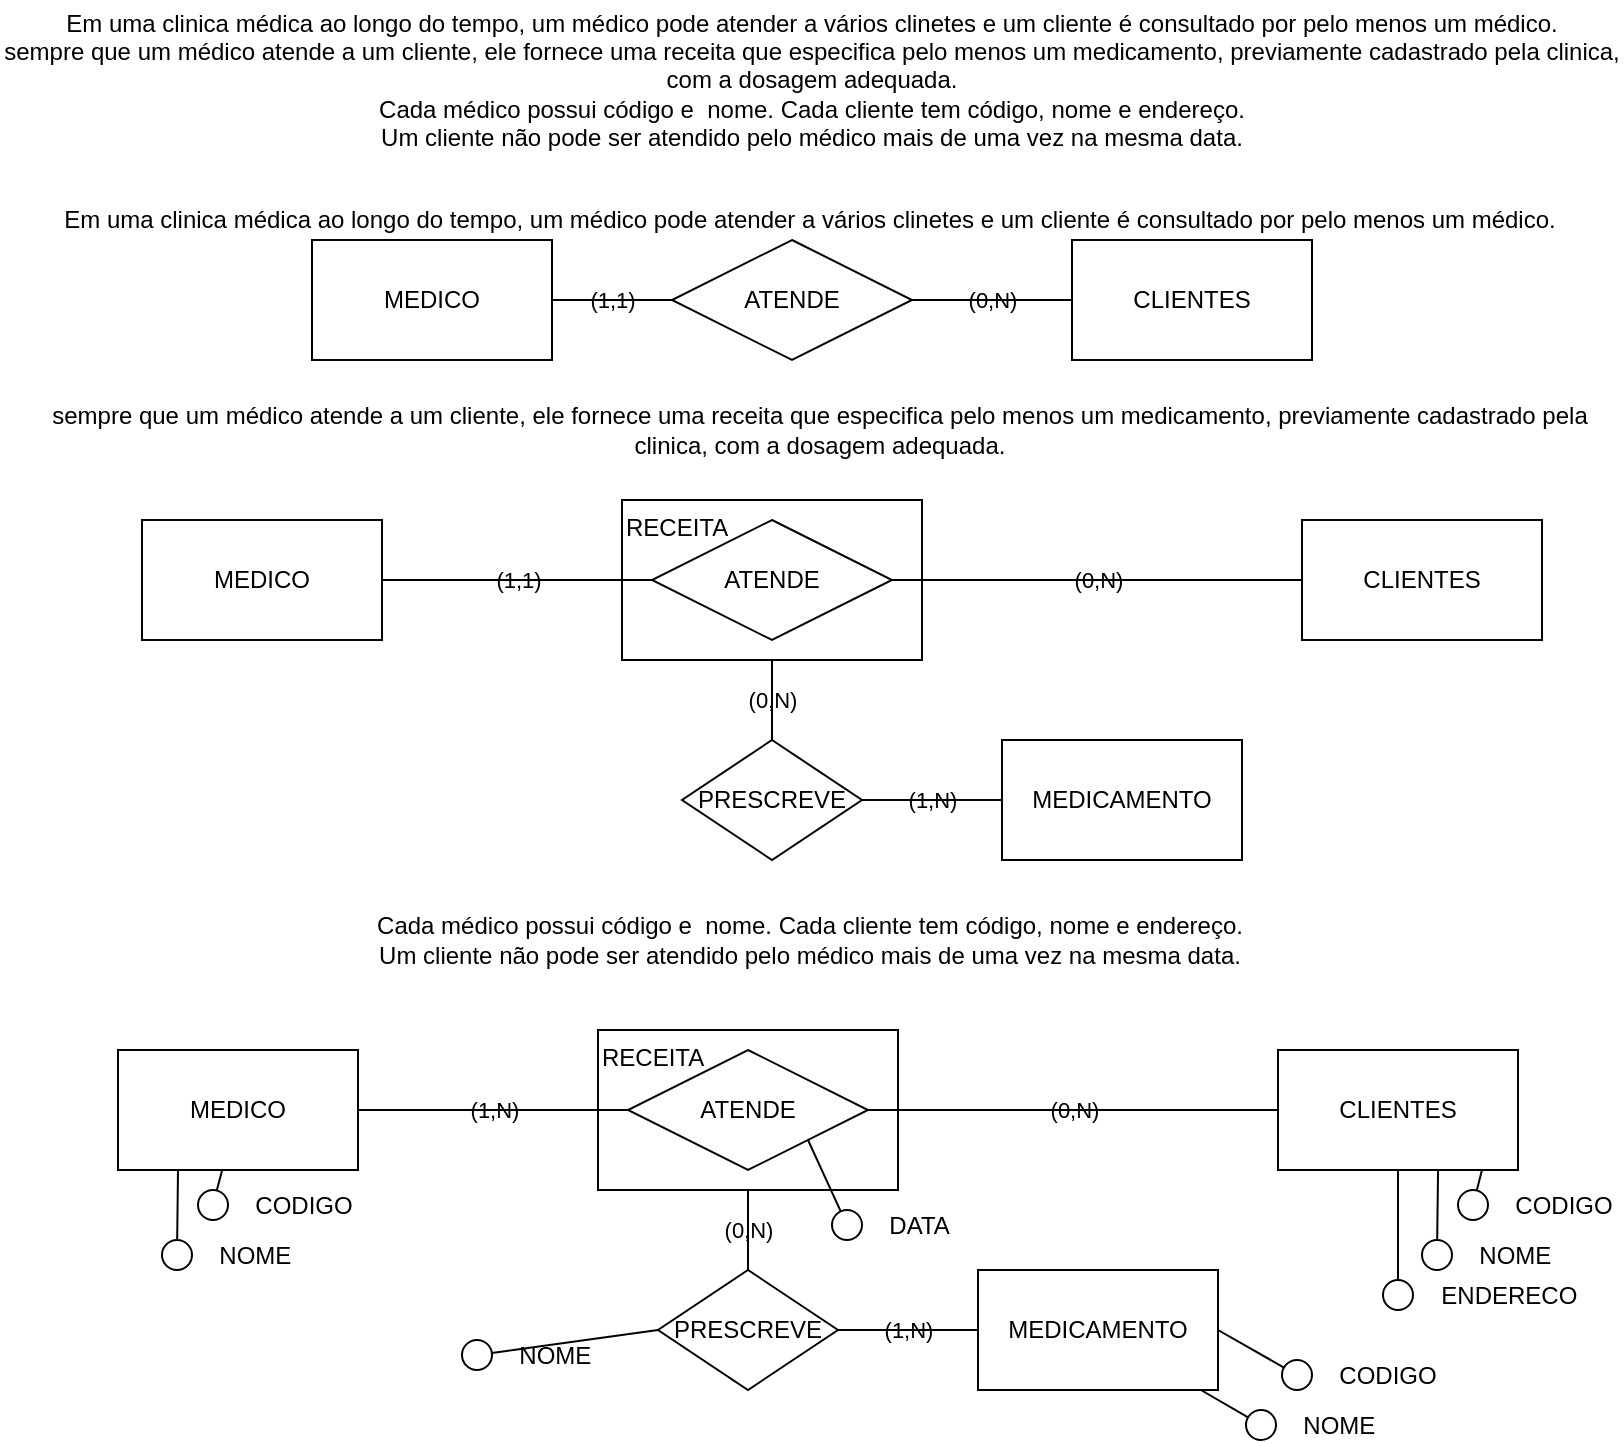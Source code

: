<mxfile>
    <diagram id="v0ubRjj1cKadbay8pMUb" name="Página-1">
        <mxGraphModel dx="948" dy="292" grid="1" gridSize="10" guides="1" tooltips="1" connect="1" arrows="1" fold="1" page="1" pageScale="1" pageWidth="827" pageHeight="1169" background="#ffffff" math="0" shadow="0">
            <root>
                <mxCell id="0"/>
                <mxCell id="1" parent="0"/>
                <mxCell id="21" value="RECEITA" style="rounded=0;whiteSpace=wrap;html=1;fillColor=#FFFFFF;fontColor=#000000;strokeColor=#000000;align=left;verticalAlign=top;" vertex="1" parent="1">
                    <mxGeometry x="320" y="260" width="150" height="80" as="geometry"/>
                </mxCell>
                <mxCell id="2" value="Em uma clinica médica ao longo do tempo, um médico pode atender a vários clinetes e um cliente é consultado por pelo menos um médico.&lt;br&gt;sempre que um médico atende a um cliente, ele fornece uma receita que especifica pelo menos um medicamento, previamente cadastrado pela clinica, com a dosagem adequada.&lt;br&gt;Cada médico possui código e&amp;nbsp; nome. Cada cliente tem código, nome e endereço.&lt;br&gt;Um cliente não pode ser atendido pelo médico mais de uma vez na mesma data." style="text;html=1;strokeColor=none;fillColor=none;align=center;verticalAlign=middle;whiteSpace=wrap;rounded=0;fontColor=#000000;" vertex="1" parent="1">
                    <mxGeometry x="10" y="10" width="810" height="80" as="geometry"/>
                </mxCell>
                <mxCell id="5" value="Em uma clinica médica ao longo do tempo, um médico pode atender a vários clinetes e um cliente é consultado por pelo menos um médico." style="text;html=1;strokeColor=none;fillColor=none;align=center;verticalAlign=middle;whiteSpace=wrap;rounded=0;fontColor=#000000;" vertex="1" parent="1">
                    <mxGeometry x="9" y="110" width="810" height="20" as="geometry"/>
                </mxCell>
                <mxCell id="6" value="Cada médico possui código e&amp;nbsp; nome. Cada cliente tem código, nome e endereço.&lt;br&gt;Um cliente não pode ser atendido pelo médico mais de uma vez na mesma data." style="text;html=1;strokeColor=none;fillColor=none;align=center;verticalAlign=middle;whiteSpace=wrap;rounded=0;fontColor=#000000;" vertex="1" parent="1">
                    <mxGeometry x="9" y="465" width="810" height="30" as="geometry"/>
                </mxCell>
                <mxCell id="11" value="(1,1)" style="edgeStyle=none;html=1;fontColor=#000000;strokeColor=#000000;endArrow=none;endFill=0;labelBackgroundColor=none;" edge="1" parent="1" source="7" target="10">
                    <mxGeometry relative="1" as="geometry"/>
                </mxCell>
                <mxCell id="7" value="MEDICO" style="rounded=0;whiteSpace=wrap;html=1;fillColor=#FFFFFF;fontColor=#000000;strokeColor=#000000;" vertex="1" parent="1">
                    <mxGeometry x="165" y="130" width="120" height="60" as="geometry"/>
                </mxCell>
                <mxCell id="13" value="(0,N)" style="edgeStyle=none;html=1;fontColor=#000000;endArrow=none;endFill=0;strokeColor=#000000;labelBackgroundColor=none;" edge="1" parent="1" source="10" target="12">
                    <mxGeometry relative="1" as="geometry"/>
                </mxCell>
                <mxCell id="10" value="ATENDE" style="rhombus;whiteSpace=wrap;html=1;fillColor=#FFFFFF;strokeColor=#000000;fontColor=#000000;rounded=0;" vertex="1" parent="1">
                    <mxGeometry x="345" y="130" width="120" height="60" as="geometry"/>
                </mxCell>
                <mxCell id="12" value="CLIENTES" style="whiteSpace=wrap;html=1;fillColor=#FFFFFF;strokeColor=#000000;fontColor=#000000;rounded=0;" vertex="1" parent="1">
                    <mxGeometry x="545" y="130" width="120" height="60" as="geometry"/>
                </mxCell>
                <mxCell id="14" value="sempre que um médico atende a um cliente, ele fornece uma receita que especifica pelo menos um medicamento, previamente cadastrado pela clinica, com a dosagem adequada." style="text;html=1;strokeColor=none;fillColor=none;align=center;verticalAlign=middle;whiteSpace=wrap;rounded=0;fontColor=#000000;" vertex="1" parent="1">
                    <mxGeometry x="19" y="210" width="800" height="30" as="geometry"/>
                </mxCell>
                <mxCell id="15" value="(1,1)" style="edgeStyle=none;html=1;fontColor=#000000;strokeColor=#000000;endArrow=none;endFill=0;labelBackgroundColor=none;" edge="1" source="16" target="18" parent="1">
                    <mxGeometry relative="1" as="geometry"/>
                </mxCell>
                <mxCell id="16" value="MEDICO" style="rounded=0;whiteSpace=wrap;html=1;fillColor=#FFFFFF;fontColor=#000000;strokeColor=#000000;" vertex="1" parent="1">
                    <mxGeometry x="80" y="270" width="120" height="60" as="geometry"/>
                </mxCell>
                <mxCell id="17" value="(0,N)" style="edgeStyle=none;html=1;fontColor=#000000;endArrow=none;endFill=0;strokeColor=#000000;labelBackgroundColor=none;" edge="1" source="18" target="19" parent="1">
                    <mxGeometry relative="1" as="geometry"/>
                </mxCell>
                <mxCell id="18" value="ATENDE" style="rhombus;whiteSpace=wrap;html=1;fillColor=#FFFFFF;strokeColor=#000000;fontColor=#000000;rounded=0;" vertex="1" parent="1">
                    <mxGeometry x="335" y="270" width="120" height="60" as="geometry"/>
                </mxCell>
                <mxCell id="19" value="CLIENTES" style="whiteSpace=wrap;html=1;fillColor=#FFFFFF;strokeColor=#000000;fontColor=#000000;rounded=0;" vertex="1" parent="1">
                    <mxGeometry x="660" y="270" width="120" height="60" as="geometry"/>
                </mxCell>
                <mxCell id="23" value="(1,N)" style="edgeStyle=none;html=1;labelBackgroundColor=none;fontColor=#000000;endArrow=none;endFill=0;strokeColor=#000000;" edge="1" parent="1" source="20" target="22">
                    <mxGeometry relative="1" as="geometry"/>
                </mxCell>
                <mxCell id="20" value="MEDICAMENTO" style="rounded=0;whiteSpace=wrap;html=1;fillColor=#FFFFFF;fontColor=#000000;strokeColor=#000000;" vertex="1" parent="1">
                    <mxGeometry x="510" y="380" width="120" height="60" as="geometry"/>
                </mxCell>
                <mxCell id="24" value="(0,N)" style="edgeStyle=none;html=1;entryX=0.5;entryY=1;entryDx=0;entryDy=0;labelBackgroundColor=none;fontColor=#000000;endArrow=none;endFill=0;strokeColor=#000000;" edge="1" parent="1" source="22" target="21">
                    <mxGeometry relative="1" as="geometry"/>
                </mxCell>
                <mxCell id="22" value="PRESCREVE" style="rhombus;whiteSpace=wrap;html=1;fillColor=#FFFFFF;strokeColor=#000000;fontColor=#000000;rounded=0;" vertex="1" parent="1">
                    <mxGeometry x="350" y="380" width="90" height="60" as="geometry"/>
                </mxCell>
                <mxCell id="25" value="RECEITA" style="rounded=0;whiteSpace=wrap;html=1;fillColor=#FFFFFF;fontColor=#000000;strokeColor=#000000;align=left;verticalAlign=top;" vertex="1" parent="1">
                    <mxGeometry x="308" y="525" width="150" height="80" as="geometry"/>
                </mxCell>
                <mxCell id="26" value="(1,N)" style="edgeStyle=none;html=1;fontColor=#000000;strokeColor=#000000;endArrow=none;endFill=0;labelBackgroundColor=none;" edge="1" source="27" target="29" parent="1">
                    <mxGeometry relative="1" as="geometry"/>
                </mxCell>
                <mxCell id="27" value="MEDICO" style="rounded=0;whiteSpace=wrap;html=1;fillColor=#FFFFFF;fontColor=#000000;strokeColor=#000000;" vertex="1" parent="1">
                    <mxGeometry x="68" y="535" width="120" height="60" as="geometry"/>
                </mxCell>
                <mxCell id="28" value="(0,N)" style="edgeStyle=none;html=1;fontColor=#000000;endArrow=none;endFill=0;strokeColor=#000000;labelBackgroundColor=none;" edge="1" source="29" target="30" parent="1">
                    <mxGeometry relative="1" as="geometry"/>
                </mxCell>
                <mxCell id="29" value="ATENDE" style="rhombus;whiteSpace=wrap;html=1;fillColor=#FFFFFF;strokeColor=#000000;fontColor=#000000;rounded=0;" vertex="1" parent="1">
                    <mxGeometry x="323" y="535" width="120" height="60" as="geometry"/>
                </mxCell>
                <mxCell id="30" value="CLIENTES" style="whiteSpace=wrap;html=1;fillColor=#FFFFFF;strokeColor=#000000;fontColor=#000000;rounded=0;" vertex="1" parent="1">
                    <mxGeometry x="648" y="535" width="120" height="60" as="geometry"/>
                </mxCell>
                <mxCell id="31" value="(1,N)" style="edgeStyle=none;html=1;labelBackgroundColor=none;fontColor=#000000;endArrow=none;endFill=0;strokeColor=#000000;" edge="1" source="32" target="34" parent="1">
                    <mxGeometry relative="1" as="geometry"/>
                </mxCell>
                <mxCell id="32" value="MEDICAMENTO" style="rounded=0;whiteSpace=wrap;html=1;fillColor=#FFFFFF;fontColor=#000000;strokeColor=#000000;" vertex="1" parent="1">
                    <mxGeometry x="498" y="645" width="120" height="60" as="geometry"/>
                </mxCell>
                <mxCell id="33" value="(0,N)" style="edgeStyle=none;html=1;entryX=0.5;entryY=1;entryDx=0;entryDy=0;labelBackgroundColor=none;fontColor=#000000;endArrow=none;endFill=0;strokeColor=#000000;" edge="1" source="34" target="25" parent="1">
                    <mxGeometry relative="1" as="geometry"/>
                </mxCell>
                <mxCell id="34" value="PRESCREVE" style="rhombus;whiteSpace=wrap;html=1;fillColor=#FFFFFF;strokeColor=#000000;fontColor=#000000;rounded=0;" vertex="1" parent="1">
                    <mxGeometry x="338" y="645" width="90" height="60" as="geometry"/>
                </mxCell>
                <mxCell id="39" style="edgeStyle=none;html=1;labelBackgroundColor=none;fontColor=#000000;endArrow=none;endFill=0;strokeColor=#000000;" edge="1" parent="1" source="35" target="27">
                    <mxGeometry relative="1" as="geometry"/>
                </mxCell>
                <mxCell id="35" value="&lt;span style=&quot;white-space: pre&quot;&gt;&#9;&lt;/span&gt;CODIGO" style="ellipse;whiteSpace=wrap;html=1;aspect=fixed;align=left;labelBackgroundColor=none;fontColor=#000000;" vertex="1" parent="1">
                    <mxGeometry x="108" y="605" width="15" height="15" as="geometry"/>
                </mxCell>
                <mxCell id="38" style="edgeStyle=none;html=1;entryX=0.25;entryY=1;entryDx=0;entryDy=0;labelBackgroundColor=none;fontColor=#000000;endArrow=none;endFill=0;strokeColor=#000000;" edge="1" parent="1" source="37" target="27">
                    <mxGeometry relative="1" as="geometry"/>
                </mxCell>
                <mxCell id="37" value="&lt;span style=&quot;white-space: pre&quot;&gt;&#9;&lt;/span&gt;NOME" style="ellipse;whiteSpace=wrap;html=1;aspect=fixed;fontColor=#000000;strokeColor=#000000;fillColor=#FFFFFF;align=left;" vertex="1" parent="1">
                    <mxGeometry x="90" y="630" width="15" height="15" as="geometry"/>
                </mxCell>
                <mxCell id="45" style="edgeStyle=none;html=1;entryX=0.85;entryY=1;entryDx=0;entryDy=0;entryPerimeter=0;labelBackgroundColor=none;fontColor=#000000;endArrow=none;endFill=0;strokeColor=#000000;" edge="1" parent="1" source="40" target="30">
                    <mxGeometry relative="1" as="geometry"/>
                </mxCell>
                <mxCell id="40" value="&lt;span style=&quot;white-space: pre&quot;&gt;&#9;&lt;/span&gt;CODIGO" style="ellipse;whiteSpace=wrap;html=1;aspect=fixed;align=left;labelBackgroundColor=none;fontColor=#000000;" vertex="1" parent="1">
                    <mxGeometry x="738" y="605" width="15" height="15" as="geometry"/>
                </mxCell>
                <mxCell id="44" style="edgeStyle=none;html=1;entryX=0.667;entryY=1;entryDx=0;entryDy=0;entryPerimeter=0;labelBackgroundColor=none;fontColor=#000000;endArrow=none;endFill=0;strokeColor=#000000;" edge="1" parent="1" source="41" target="30">
                    <mxGeometry relative="1" as="geometry"/>
                </mxCell>
                <mxCell id="41" value="&lt;span style=&quot;white-space: pre&quot;&gt;&#9;&lt;/span&gt;NOME" style="ellipse;whiteSpace=wrap;html=1;aspect=fixed;fontColor=#000000;strokeColor=#000000;fillColor=#FFFFFF;align=left;" vertex="1" parent="1">
                    <mxGeometry x="720" y="630" width="15" height="15" as="geometry"/>
                </mxCell>
                <mxCell id="43" style="edgeStyle=none;html=1;entryX=0.5;entryY=1;entryDx=0;entryDy=0;labelBackgroundColor=none;fontColor=#000000;endArrow=none;endFill=0;strokeColor=#000000;" edge="1" parent="1" source="42" target="30">
                    <mxGeometry relative="1" as="geometry"/>
                </mxCell>
                <mxCell id="42" value="&lt;span style=&quot;white-space: pre&quot;&gt;&#9;&lt;/span&gt;ENDERECO" style="ellipse;whiteSpace=wrap;html=1;aspect=fixed;fontColor=#000000;strokeColor=#000000;fillColor=#FFFFFF;align=left;" vertex="1" parent="1">
                    <mxGeometry x="700.5" y="650" width="15" height="15" as="geometry"/>
                </mxCell>
                <mxCell id="47" style="edgeStyle=none;html=1;entryX=1;entryY=1;entryDx=0;entryDy=0;labelBackgroundColor=none;fontColor=#000000;endArrow=none;endFill=0;strokeColor=#000000;" edge="1" parent="1" source="46" target="29">
                    <mxGeometry relative="1" as="geometry"/>
                </mxCell>
                <mxCell id="46" value="&lt;span style=&quot;white-space: pre&quot;&gt;&#9;&lt;/span&gt;DATA" style="ellipse;whiteSpace=wrap;html=1;aspect=fixed;align=left;labelBackgroundColor=none;fontColor=#000000;fillColor=#FFFFFF;strokeColor=#000000;" vertex="1" parent="1">
                    <mxGeometry x="425" y="615" width="15" height="15" as="geometry"/>
                </mxCell>
                <mxCell id="51" style="edgeStyle=none;html=1;entryX=1;entryY=0.5;entryDx=0;entryDy=0;labelBackgroundColor=none;fontColor=#000000;endArrow=none;endFill=0;strokeColor=#000000;" edge="1" parent="1" source="48" target="32">
                    <mxGeometry relative="1" as="geometry"/>
                </mxCell>
                <mxCell id="48" value="&lt;span style=&quot;white-space: pre&quot;&gt;&#9;&lt;/span&gt;CODIGO" style="ellipse;whiteSpace=wrap;html=1;aspect=fixed;align=left;labelBackgroundColor=none;fontColor=#000000;" vertex="1" parent="1">
                    <mxGeometry x="650" y="690" width="15" height="15" as="geometry"/>
                </mxCell>
                <mxCell id="50" style="edgeStyle=none;html=1;labelBackgroundColor=none;fontColor=#000000;endArrow=none;endFill=0;strokeColor=#000000;" edge="1" parent="1" source="49" target="32">
                    <mxGeometry relative="1" as="geometry"/>
                </mxCell>
                <mxCell id="49" value="&lt;span style=&quot;white-space: pre&quot;&gt;&#9;&lt;/span&gt;NOME" style="ellipse;whiteSpace=wrap;html=1;aspect=fixed;fontColor=#000000;strokeColor=#000000;fillColor=#FFFFFF;align=left;" vertex="1" parent="1">
                    <mxGeometry x="632" y="715" width="15" height="15" as="geometry"/>
                </mxCell>
                <mxCell id="54" style="edgeStyle=none;html=1;entryX=0;entryY=0.5;entryDx=0;entryDy=0;labelBackgroundColor=none;fontColor=#000000;endArrow=none;endFill=0;strokeColor=#000000;" edge="1" parent="1" source="53" target="34">
                    <mxGeometry relative="1" as="geometry"/>
                </mxCell>
                <mxCell id="53" value="&lt;span style=&quot;white-space: pre&quot;&gt;&#9;&lt;/span&gt;NOME" style="ellipse;whiteSpace=wrap;html=1;aspect=fixed;fontColor=#000000;strokeColor=#000000;fillColor=#FFFFFF;align=left;" vertex="1" parent="1">
                    <mxGeometry x="240" y="680" width="15" height="15" as="geometry"/>
                </mxCell>
            </root>
        </mxGraphModel>
    </diagram>
</mxfile>